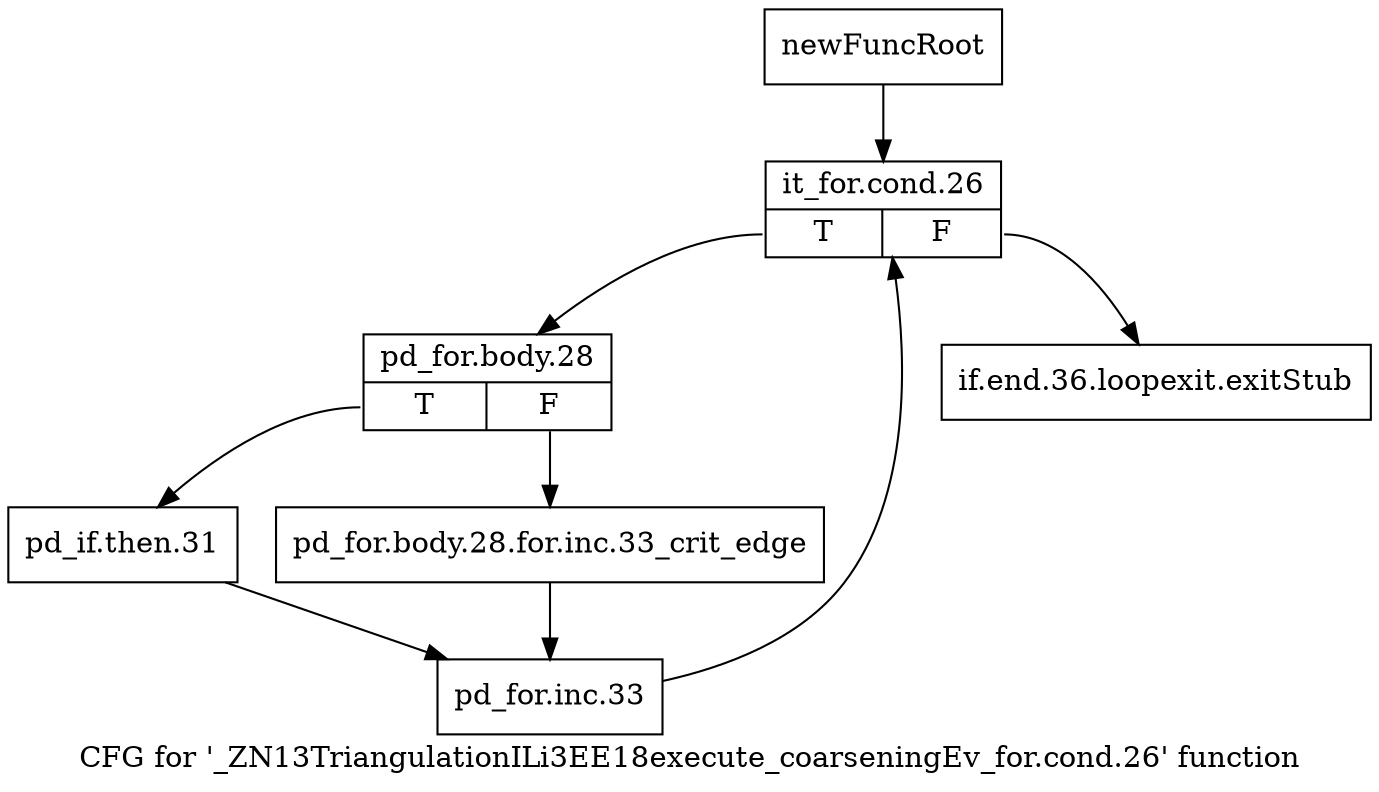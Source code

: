 digraph "CFG for '_ZN13TriangulationILi3EE18execute_coarseningEv_for.cond.26' function" {
	label="CFG for '_ZN13TriangulationILi3EE18execute_coarseningEv_for.cond.26' function";

	Node0x9889ea0 [shape=record,label="{newFuncRoot}"];
	Node0x9889ea0 -> Node0x9889f40;
	Node0x9889ef0 [shape=record,label="{if.end.36.loopexit.exitStub}"];
	Node0x9889f40 [shape=record,label="{it_for.cond.26|{<s0>T|<s1>F}}"];
	Node0x9889f40:s0 -> Node0x9889f90;
	Node0x9889f40:s1 -> Node0x9889ef0;
	Node0x9889f90 [shape=record,label="{pd_for.body.28|{<s0>T|<s1>F}}"];
	Node0x9889f90:s0 -> Node0x988a030;
	Node0x9889f90:s1 -> Node0x9889fe0;
	Node0x9889fe0 [shape=record,label="{pd_for.body.28.for.inc.33_crit_edge}"];
	Node0x9889fe0 -> Node0x988a080;
	Node0x988a030 [shape=record,label="{pd_if.then.31}"];
	Node0x988a030 -> Node0x988a080;
	Node0x988a080 [shape=record,label="{pd_for.inc.33}"];
	Node0x988a080 -> Node0x9889f40;
}
